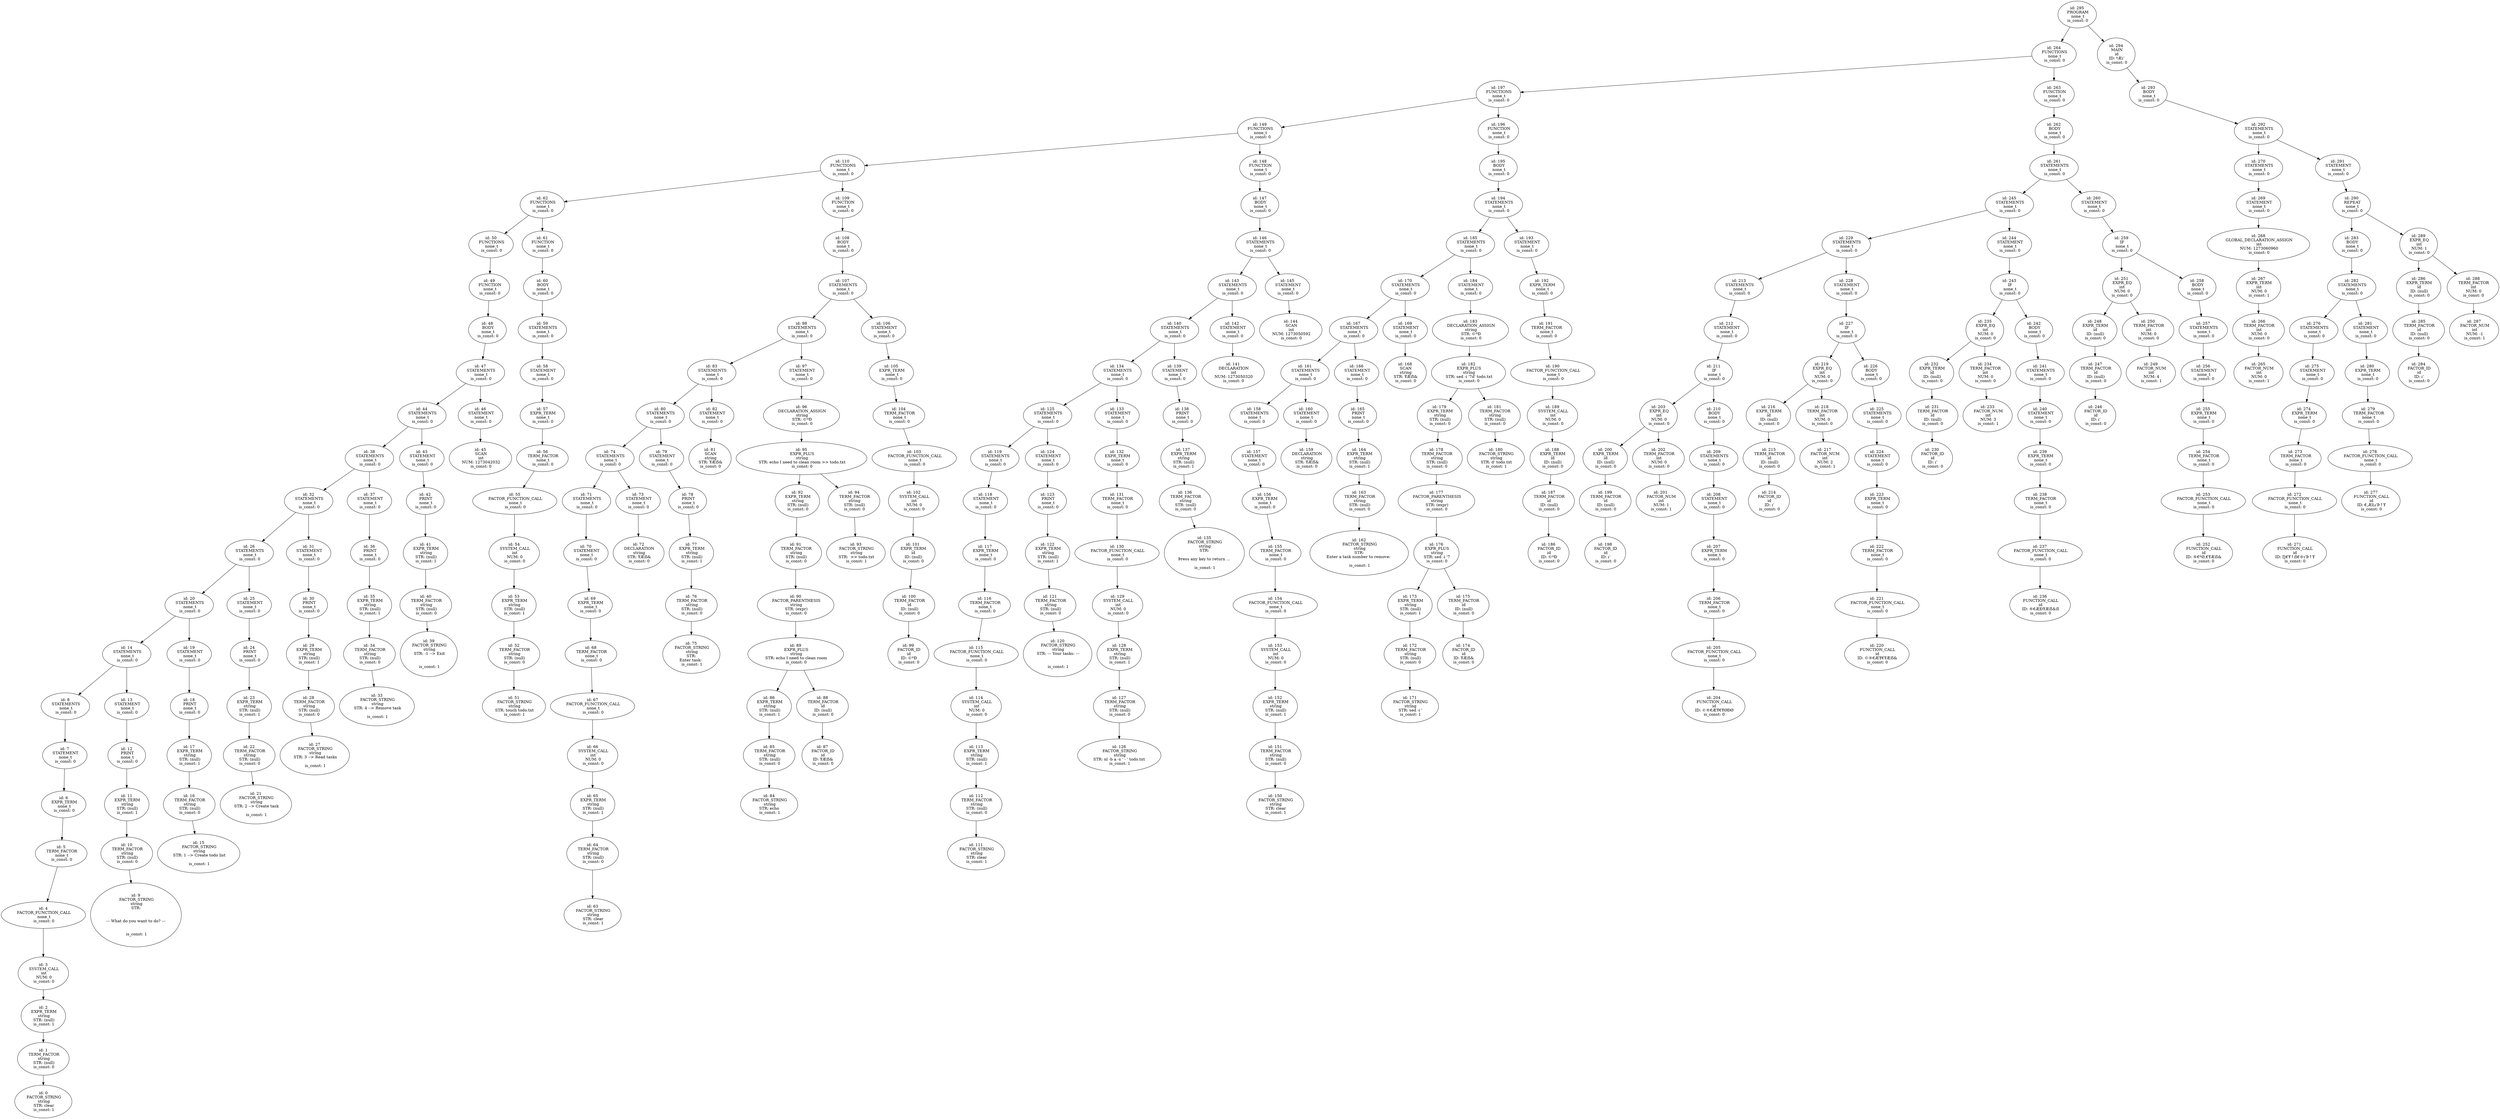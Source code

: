 digraph ast {
n295 [label="id: 295
 PROGRAM
 none_t
 is_const: 0"];
n295 -> n264;
n264 [label="id: 264
 FUNCTIONS
 none_t
 is_const: 0"];
n264 -> n197;
n197 [label="id: 197
 FUNCTIONS
 none_t
 is_const: 0"];
n197 -> n149;
n149 [label="id: 149
 FUNCTIONS
 none_t
 is_const: 0"];
n149 -> n110;
n110 [label="id: 110
 FUNCTIONS
 none_t
 is_const: 0"];
n110 -> n62;
n62 [label="id: 62
 FUNCTIONS
 none_t
 is_const: 0"];
n62 -> n50;
n50 [label="id: 50
 FUNCTIONS
 none_t
 is_const: 0"];
n50 -> n49;
n49 [label="id: 49
 FUNCTION
 none_t
 is_const: 0"];
n49 -> n48;
n48 [label="id: 48
 BODY
 none_t
 is_const: 0"];
n48 -> n47;
n47 [label="id: 47
 STATEMENTS
 none_t
 is_const: 0"];
n47 -> n44;
n44 [label="id: 44
 STATEMENTS
 none_t
 is_const: 0"];
n44 -> n38;
n38 [label="id: 38
 STATEMENTS
 none_t
 is_const: 0"];
n38 -> n32;
n32 [label="id: 32
 STATEMENTS
 none_t
 is_const: 0"];
n32 -> n26;
n26 [label="id: 26
 STATEMENTS
 none_t
 is_const: 0"];
n26 -> n20;
n20 [label="id: 20
 STATEMENTS
 none_t
 is_const: 0"];
n20 -> n14;
n14 [label="id: 14
 STATEMENTS
 none_t
 is_const: 0"];
n14 -> n8;
n8 [label="id: 8
 STATEMENTS
 none_t
 is_const: 0"];
n8 -> n7;
n7 [label="id: 7
 STATEMENT
 none_t
 is_const: 0"];
n7 -> n6;
n6 [label="id: 6
 EXPR_TERM
 none_t
 is_const: 0"];
n6 -> n5;
n5 [label="id: 5
 TERM_FACTOR
 none_t
 is_const: 0"];
n5 -> n4;
n4 [label="id: 4
 FACTOR_FUNCTION_CALL
 none_t
 is_const: 0"];
n4 -> n3;
n3 [label="id: 3
 SYSTEM_CALL
 int
 NUM: 0
 is_const: 0"];
n3 -> n2;
n2 [label="id: 2
 EXPR_TERM
 string
 STR: (null)
 is_const: 1"];
n2 -> n1;
n1 [label="id: 1
 TERM_FACTOR
 string
 STR: (null)
 is_const: 0"];
n1 -> n0;
n0 [label="id: 0
 FACTOR_STRING
 string
 STR: clear
 is_const: 1"];
n14 -> n13;
n13 [label="id: 13
 STATEMENT
 none_t
 is_const: 0"];
n13 -> n12;
n12 [label="id: 12
 PRINT
 none_t
 is_const: 0"];
n12 -> n11;
n11 [label="id: 11
 EXPR_TERM
 string
 STR: (null)
 is_const: 1"];
n11 -> n10;
n10 [label="id: 10
 TERM_FACTOR
 string
 STR: (null)
 is_const: 0"];
n10 -> n9;
n9 [label="id: 9
 FACTOR_STRING
 string
 STR: 


--- What do you want to do? ---


 is_const: 1"];
n20 -> n19;
n19 [label="id: 19
 STATEMENT
 none_t
 is_const: 0"];
n19 -> n18;
n18 [label="id: 18
 PRINT
 none_t
 is_const: 0"];
n18 -> n17;
n17 [label="id: 17
 EXPR_TERM
 string
 STR: (null)
 is_const: 1"];
n17 -> n16;
n16 [label="id: 16
 TERM_FACTOR
 string
 STR: (null)
 is_const: 0"];
n16 -> n15;
n15 [label="id: 15
 FACTOR_STRING
 string
 STR: 1 --> Create todo list

 is_const: 1"];
n26 -> n25;
n25 [label="id: 25
 STATEMENT
 none_t
 is_const: 0"];
n25 -> n24;
n24 [label="id: 24
 PRINT
 none_t
 is_const: 0"];
n24 -> n23;
n23 [label="id: 23
 EXPR_TERM
 string
 STR: (null)
 is_const: 1"];
n23 -> n22;
n22 [label="id: 22
 TERM_FACTOR
 string
 STR: (null)
 is_const: 0"];
n22 -> n21;
n21 [label="id: 21
 FACTOR_STRING
 string
 STR: 2 --> Create task

 is_const: 1"];
n32 -> n31;
n31 [label="id: 31
 STATEMENT
 none_t
 is_const: 0"];
n31 -> n30;
n30 [label="id: 30
 PRINT
 none_t
 is_const: 0"];
n30 -> n29;
n29 [label="id: 29
 EXPR_TERM
 string
 STR: (null)
 is_const: 1"];
n29 -> n28;
n28 [label="id: 28
 TERM_FACTOR
 string
 STR: (null)
 is_const: 0"];
n28 -> n27;
n27 [label="id: 27
 FACTOR_STRING
 string
 STR: 3 --> Read tasks

 is_const: 1"];
n38 -> n37;
n37 [label="id: 37
 STATEMENT
 none_t
 is_const: 0"];
n37 -> n36;
n36 [label="id: 36
 PRINT
 none_t
 is_const: 0"];
n36 -> n35;
n35 [label="id: 35
 EXPR_TERM
 string
 STR: (null)
 is_const: 1"];
n35 -> n34;
n34 [label="id: 34
 TERM_FACTOR
 string
 STR: (null)
 is_const: 0"];
n34 -> n33;
n33 [label="id: 33
 FACTOR_STRING
 string
 STR: 4 --> Remove task

 is_const: 1"];
n44 -> n43;
n43 [label="id: 43
 STATEMENT
 none_t
 is_const: 0"];
n43 -> n42;
n42 [label="id: 42
 PRINT
 none_t
 is_const: 0"];
n42 -> n41;
n41 [label="id: 41
 EXPR_TERM
 string
 STR: (null)
 is_const: 1"];
n41 -> n40;
n40 [label="id: 40
 TERM_FACTOR
 string
 STR: (null)
 is_const: 0"];
n40 -> n39;
n39 [label="id: 39
 FACTOR_STRING
 string
 STR: -1 --> Exit


 is_const: 1"];
n47 -> n46;
n46 [label="id: 46
 STATEMENT
 none_t
 is_const: 0"];
n46 -> n45;
n45 [label="id: 45
 SCAN
 int
 NUM: 1273042032
 is_const: 0"];
n62 -> n61;
n61 [label="id: 61
 FUNCTION
 none_t
 is_const: 0"];
n61 -> n60;
n60 [label="id: 60
 BODY
 none_t
 is_const: 0"];
n60 -> n59;
n59 [label="id: 59
 STATEMENTS
 none_t
 is_const: 0"];
n59 -> n58;
n58 [label="id: 58
 STATEMENT
 none_t
 is_const: 0"];
n58 -> n57;
n57 [label="id: 57
 EXPR_TERM
 none_t
 is_const: 0"];
n57 -> n56;
n56 [label="id: 56
 TERM_FACTOR
 none_t
 is_const: 0"];
n56 -> n55;
n55 [label="id: 55
 FACTOR_FUNCTION_CALL
 none_t
 is_const: 0"];
n55 -> n54;
n54 [label="id: 54
 SYSTEM_CALL
 int
 NUM: 0
 is_const: 0"];
n54 -> n53;
n53 [label="id: 53
 EXPR_TERM
 string
 STR: (null)
 is_const: 1"];
n53 -> n52;
n52 [label="id: 52
 TERM_FACTOR
 string
 STR: (null)
 is_const: 0"];
n52 -> n51;
n51 [label="id: 51
 FACTOR_STRING
 string
 STR: touch todo.txt
 is_const: 1"];
n110 -> n109;
n109 [label="id: 109
 FUNCTION
 none_t
 is_const: 0"];
n109 -> n108;
n108 [label="id: 108
 BODY
 none_t
 is_const: 0"];
n108 -> n107;
n107 [label="id: 107
 STATEMENTS
 none_t
 is_const: 0"];
n107 -> n98;
n98 [label="id: 98
 STATEMENTS
 none_t
 is_const: 0"];
n98 -> n83;
n83 [label="id: 83
 STATEMENTS
 none_t
 is_const: 0"];
n83 -> n80;
n80 [label="id: 80
 STATEMENTS
 none_t
 is_const: 0"];
n80 -> n74;
n74 [label="id: 74
 STATEMENTS
 none_t
 is_const: 0"];
n74 -> n71;
n71 [label="id: 71
 STATEMENTS
 none_t
 is_const: 0"];
n71 -> n70;
n70 [label="id: 70
 STATEMENT
 none_t
 is_const: 0"];
n70 -> n69;
n69 [label="id: 69
 EXPR_TERM
 none_t
 is_const: 0"];
n69 -> n68;
n68 [label="id: 68
 TERM_FACTOR
 none_t
 is_const: 0"];
n68 -> n67;
n67 [label="id: 67
 FACTOR_FUNCTION_CALL
 none_t
 is_const: 0"];
n67 -> n66;
n66 [label="id: 66
 SYSTEM_CALL
 int
 NUM: 0
 is_const: 0"];
n66 -> n65;
n65 [label="id: 65
 EXPR_TERM
 string
 STR: (null)
 is_const: 1"];
n65 -> n64;
n64 [label="id: 64
 TERM_FACTOR
 string
 STR: (null)
 is_const: 0"];
n64 -> n63;
n63 [label="id: 63
 FACTOR_STRING
 string
 STR: clear
 is_const: 1"];
n74 -> n73;
n73 [label="id: 73
 STATEMENT
 none_t
 is_const: 0"];
n73 -> n72;
n72 [label="id: 72
 DECLARATION
 string
 STR: ŦÆẞ&
 is_const: 0"];
n80 -> n79;
n79 [label="id: 79
 STATEMENT
 none_t
 is_const: 0"];
n79 -> n78;
n78 [label="id: 78
 PRINT
 none_t
 is_const: 0"];
n78 -> n77;
n77 [label="id: 77
 EXPR_TERM
 string
 STR: (null)
 is_const: 1"];
n77 -> n76;
n76 [label="id: 76
 TERM_FACTOR
 string
 STR: (null)
 is_const: 0"];
n76 -> n75;
n75 [label="id: 75
 FACTOR_STRING
 string
 STR: 
Enter task: 
 is_const: 1"];
n83 -> n82;
n82 [label="id: 82
 STATEMENT
 none_t
 is_const: 0"];
n82 -> n81;
n81 [label="id: 81
 SCAN
 string
 STR: ŦÆẞ&
 is_const: 0"];
n98 -> n97;
n97 [label="id: 97
 STATEMENT
 none_t
 is_const: 0"];
n97 -> n96;
n96 [label="id: 96
 DECLARATION_ASSIGN
 string
 STR: ©ºÐ
 is_const: 0"];
n96 -> n95;
n95 [label="id: 95
 EXPR_PLUS
 string
 STR: echo I need to clean room >> todo.txt
 is_const: 0"];
n95 -> n92;
n92 [label="id: 92
 EXPR_TERM
 string
 STR: (null)
 is_const: 0"];
n92 -> n91;
n91 [label="id: 91
 TERM_FACTOR
 string
 STR: (null)
 is_const: 0"];
n91 -> n90;
n90 [label="id: 90
 FACTOR_PARENTHESIS
 string
 STR: (expr)
 is_const: 0"];
n90 -> n89;
n89 [label="id: 89
 EXPR_PLUS
 string
 STR: echo I need to clean room
 is_const: 0"];
n89 -> n86;
n86 [label="id: 86
 EXPR_TERM
 string
 STR: (null)
 is_const: 1"];
n86 -> n85;
n85 [label="id: 85
 TERM_FACTOR
 string
 STR: (null)
 is_const: 0"];
n85 -> n84;
n84 [label="id: 84
 FACTOR_STRING
 string
 STR: echo 
 is_const: 1"];
n89 -> n88;
n88 [label="id: 88
 TERM_FACTOR
 id
 ID: (null)
 is_const: 0"];
n88 -> n87;
n87 [label="id: 87
 FACTOR_ID
 id
 ID: ŦÆẞ&
 is_const: 0"];
n95 -> n94;
n94 [label="id: 94
 TERM_FACTOR
 string
 STR: (null)
 is_const: 0"];
n94 -> n93;
n93 [label="id: 93
 FACTOR_STRING
 string
 STR:  >> todo.txt
 is_const: 1"];
n107 -> n106;
n106 [label="id: 106
 STATEMENT
 none_t
 is_const: 0"];
n106 -> n105;
n105 [label="id: 105
 EXPR_TERM
 none_t
 is_const: 0"];
n105 -> n104;
n104 [label="id: 104
 TERM_FACTOR
 none_t
 is_const: 0"];
n104 -> n103;
n103 [label="id: 103
 FACTOR_FUNCTION_CALL
 none_t
 is_const: 0"];
n103 -> n102;
n102 [label="id: 102
 SYSTEM_CALL
 int
 NUM: 0
 is_const: 0"];
n102 -> n101;
n101 [label="id: 101
 EXPR_TERM
 id
 ID: (null)
 is_const: 0"];
n101 -> n100;
n100 [label="id: 100
 TERM_FACTOR
 id
 ID: (null)
 is_const: 0"];
n100 -> n99;
n99 [label="id: 99
 FACTOR_ID
 id
 ID: ©ºÐ
 is_const: 0"];
n149 -> n148;
n148 [label="id: 148
 FUNCTION
 none_t
 is_const: 0"];
n148 -> n147;
n147 [label="id: 147
 BODY
 none_t
 is_const: 0"];
n147 -> n146;
n146 [label="id: 146
 STATEMENTS
 none_t
 is_const: 0"];
n146 -> n143;
n143 [label="id: 143
 STATEMENTS
 none_t
 is_const: 0"];
n143 -> n140;
n140 [label="id: 140
 STATEMENTS
 none_t
 is_const: 0"];
n140 -> n134;
n134 [label="id: 134
 STATEMENTS
 none_t
 is_const: 0"];
n134 -> n125;
n125 [label="id: 125
 STATEMENTS
 none_t
 is_const: 0"];
n125 -> n119;
n119 [label="id: 119
 STATEMENTS
 none_t
 is_const: 0"];
n119 -> n118;
n118 [label="id: 118
 STATEMENT
 none_t
 is_const: 0"];
n118 -> n117;
n117 [label="id: 117
 EXPR_TERM
 none_t
 is_const: 0"];
n117 -> n116;
n116 [label="id: 116
 TERM_FACTOR
 none_t
 is_const: 0"];
n116 -> n115;
n115 [label="id: 115
 FACTOR_FUNCTION_CALL
 none_t
 is_const: 0"];
n115 -> n114;
n114 [label="id: 114
 SYSTEM_CALL
 int
 NUM: 0
 is_const: 0"];
n114 -> n113;
n113 [label="id: 113
 EXPR_TERM
 string
 STR: (null)
 is_const: 1"];
n113 -> n112;
n112 [label="id: 112
 TERM_FACTOR
 string
 STR: (null)
 is_const: 0"];
n112 -> n111;
n111 [label="id: 111
 FACTOR_STRING
 string
 STR: clear
 is_const: 1"];
n125 -> n124;
n124 [label="id: 124
 STATEMENT
 none_t
 is_const: 0"];
n124 -> n123;
n123 [label="id: 123
 PRINT
 none_t
 is_const: 0"];
n123 -> n122;
n122 [label="id: 122
 EXPR_TERM
 string
 STR: (null)
 is_const: 1"];
n122 -> n121;
n121 [label="id: 121
 TERM_FACTOR
 string
 STR: (null)
 is_const: 0"];
n121 -> n120;
n120 [label="id: 120
 FACTOR_STRING
 string
 STR: --- Your tasks: ---


 is_const: 1"];
n134 -> n133;
n133 [label="id: 133
 STATEMENT
 none_t
 is_const: 0"];
n133 -> n132;
n132 [label="id: 132
 EXPR_TERM
 none_t
 is_const: 0"];
n132 -> n131;
n131 [label="id: 131
 TERM_FACTOR
 none_t
 is_const: 0"];
n131 -> n130;
n130 [label="id: 130
 FACTOR_FUNCTION_CALL
 none_t
 is_const: 0"];
n130 -> n129;
n129 [label="id: 129
 SYSTEM_CALL
 int
 NUM: 0
 is_const: 0"];
n129 -> n128;
n128 [label="id: 128
 EXPR_TERM
 string
 STR: (null)
 is_const: 1"];
n128 -> n127;
n127 [label="id: 127
 TERM_FACTOR
 string
 STR: (null)
 is_const: 0"];
n127 -> n126;
n126 [label="id: 126
 FACTOR_STRING
 string
 STR: nl -b a -s ' - ' todo.txt 
 is_const: 1"];
n140 -> n139;
n139 [label="id: 139
 STATEMENT
 none_t
 is_const: 0"];
n139 -> n138;
n138 [label="id: 138
 PRINT
 none_t
 is_const: 0"];
n138 -> n137;
n137 [label="id: 137
 EXPR_TERM
 string
 STR: (null)
 is_const: 1"];
n137 -> n136;
n136 [label="id: 136
 TERM_FACTOR
 string
 STR: (null)
 is_const: 0"];
n136 -> n135;
n135 [label="id: 135
 FACTOR_STRING
 string
 STR: 

Þress any key to return ...

 is_const: 1"];
n143 -> n142;
n142 [label="id: 142
 STATEMENT
 none_t
 is_const: 0"];
n142 -> n141;
n141 [label="id: 141
 DECLARATION
 int
 NUM: 1273050320
 is_const: 0"];
n146 -> n145;
n145 [label="id: 145
 STATEMENT
 none_t
 is_const: 0"];
n145 -> n144;
n144 [label="id: 144
 SCAN
 int
 NUM: 1273050592
 is_const: 0"];
n197 -> n196;
n196 [label="id: 196
 FUNCTION
 none_t
 is_const: 0"];
n196 -> n195;
n195 [label="id: 195
 BODY
 none_t
 is_const: 0"];
n195 -> n194;
n194 [label="id: 194
 STATEMENTS
 none_t
 is_const: 0"];
n194 -> n185;
n185 [label="id: 185
 STATEMENTS
 none_t
 is_const: 0"];
n185 -> n170;
n170 [label="id: 170
 STATEMENTS
 none_t
 is_const: 0"];
n170 -> n167;
n167 [label="id: 167
 STATEMENTS
 none_t
 is_const: 0"];
n167 -> n161;
n161 [label="id: 161
 STATEMENTS
 none_t
 is_const: 0"];
n161 -> n158;
n158 [label="id: 158
 STATEMENTS
 none_t
 is_const: 0"];
n158 -> n157;
n157 [label="id: 157
 STATEMENT
 none_t
 is_const: 0"];
n157 -> n156;
n156 [label="id: 156
 EXPR_TERM
 none_t
 is_const: 0"];
n156 -> n155;
n155 [label="id: 155
 TERM_FACTOR
 none_t
 is_const: 0"];
n155 -> n154;
n154 [label="id: 154
 FACTOR_FUNCTION_CALL
 none_t
 is_const: 0"];
n154 -> n153;
n153 [label="id: 153
 SYSTEM_CALL
 int
 NUM: 0
 is_const: 0"];
n153 -> n152;
n152 [label="id: 152
 EXPR_TERM
 string
 STR: (null)
 is_const: 1"];
n152 -> n151;
n151 [label="id: 151
 TERM_FACTOR
 string
 STR: (null)
 is_const: 0"];
n151 -> n150;
n150 [label="id: 150
 FACTOR_STRING
 string
 STR: clear
 is_const: 1"];
n161 -> n160;
n160 [label="id: 160
 STATEMENT
 none_t
 is_const: 0"];
n160 -> n159;
n159 [label="id: 159
 DECLARATION
 string
 STR: ŦÆẞ&
 is_const: 0"];
n167 -> n166;
n166 [label="id: 166
 STATEMENT
 none_t
 is_const: 0"];
n166 -> n165;
n165 [label="id: 165
 PRINT
 none_t
 is_const: 0"];
n165 -> n164;
n164 [label="id: 164
 EXPR_TERM
 string
 STR: (null)
 is_const: 1"];
n164 -> n163;
n163 [label="id: 163
 TERM_FACTOR
 string
 STR: (null)
 is_const: 0"];
n163 -> n162;
n162 [label="id: 162
 FACTOR_STRING
 string
 STR: 
Enter a task number to remove: 

 is_const: 1"];
n170 -> n169;
n169 [label="id: 169
 STATEMENT
 none_t
 is_const: 0"];
n169 -> n168;
n168 [label="id: 168
 SCAN
 string
 STR: ŦÆẞ&
 is_const: 0"];
n185 -> n184;
n184 [label="id: 184
 STATEMENT
 none_t
 is_const: 0"];
n184 -> n183;
n183 [label="id: 183
 DECLARATION_ASSIGN
 string
 STR: ©ºÐ
 is_const: 0"];
n183 -> n182;
n182 [label="id: 182
 EXPR_PLUS
 string
 STR: sed -i '7d' todo.txt
 is_const: 0"];
n182 -> n179;
n179 [label="id: 179
 EXPR_TERM
 string
 STR: (null)
 is_const: 0"];
n179 -> n178;
n178 [label="id: 178
 TERM_FACTOR
 string
 STR: (null)
 is_const: 0"];
n178 -> n177;
n177 [label="id: 177
 FACTOR_PARENTHESIS
 string
 STR: (expr)
 is_const: 0"];
n177 -> n176;
n176 [label="id: 176
 EXPR_PLUS
 string
 STR: sed -i '7
 is_const: 0"];
n176 -> n173;
n173 [label="id: 173
 EXPR_TERM
 string
 STR: (null)
 is_const: 1"];
n173 -> n172;
n172 [label="id: 172
 TERM_FACTOR
 string
 STR: (null)
 is_const: 0"];
n172 -> n171;
n171 [label="id: 171
 FACTOR_STRING
 string
 STR: sed -i '
 is_const: 1"];
n176 -> n175;
n175 [label="id: 175
 TERM_FACTOR
 id
 ID: (null)
 is_const: 0"];
n175 -> n174;
n174 [label="id: 174
 FACTOR_ID
 id
 ID: ŦÆẞ&
 is_const: 0"];
n182 -> n181;
n181 [label="id: 181
 TERM_FACTOR
 string
 STR: (null)
 is_const: 0"];
n181 -> n180;
n180 [label="id: 180
 FACTOR_STRING
 string
 STR: d' todo.txt
 is_const: 1"];
n194 -> n193;
n193 [label="id: 193
 STATEMENT
 none_t
 is_const: 0"];
n193 -> n192;
n192 [label="id: 192
 EXPR_TERM
 none_t
 is_const: 0"];
n192 -> n191;
n191 [label="id: 191
 TERM_FACTOR
 none_t
 is_const: 0"];
n191 -> n190;
n190 [label="id: 190
 FACTOR_FUNCTION_CALL
 none_t
 is_const: 0"];
n190 -> n189;
n189 [label="id: 189
 SYSTEM_CALL
 int
 NUM: 0
 is_const: 0"];
n189 -> n188;
n188 [label="id: 188
 EXPR_TERM
 id
 ID: (null)
 is_const: 0"];
n188 -> n187;
n187 [label="id: 187
 TERM_FACTOR
 id
 ID: (null)
 is_const: 0"];
n187 -> n186;
n186 [label="id: 186
 FACTOR_ID
 id
 ID: ©ºÐ
 is_const: 0"];
n264 -> n263;
n263 [label="id: 263
 FUNCTION
 none_t
 is_const: 0"];
n263 -> n262;
n262 [label="id: 262
 BODY
 none_t
 is_const: 0"];
n262 -> n261;
n261 [label="id: 261
 STATEMENTS
 none_t
 is_const: 0"];
n261 -> n245;
n245 [label="id: 245
 STATEMENTS
 none_t
 is_const: 0"];
n245 -> n229;
n229 [label="id: 229
 STATEMENTS
 none_t
 is_const: 0"];
n229 -> n213;
n213 [label="id: 213
 STATEMENTS
 none_t
 is_const: 0"];
n213 -> n212;
n212 [label="id: 212
 STATEMENT
 none_t
 is_const: 0"];
n212 -> n211;
n211 [label="id: 211
 IF
 none_t
 is_const: 0"];
n211 -> n203;
n203 [label="id: 203
 EXPR_EQ
 int
 NUM: 0
 is_const: 0"];
n203 -> n200;
n200 [label="id: 200
 EXPR_TERM
 id
 ID: (null)
 is_const: 0"];
n200 -> n199;
n199 [label="id: 199
 TERM_FACTOR
 id
 ID: (null)
 is_const: 0"];
n199 -> n198;
n198 [label="id: 198
 FACTOR_ID
 id
 ID: ı’
 is_const: 0"];
n203 -> n202;
n202 [label="id: 202
 TERM_FACTOR
 int
 NUM: 0
 is_const: 0"];
n202 -> n201;
n201 [label="id: 201
 FACTOR_NUM
 int
 NUM: 1
 is_const: 1"];
n211 -> n210;
n210 [label="id: 210
 BODY
 none_t
 is_const: 0"];
n210 -> n209;
n209 [label="id: 209
 STATEMENTS
 none_t
 is_const: 0"];
n209 -> n208;
n208 [label="id: 208
 STATEMENT
 none_t
 is_const: 0"];
n208 -> n207;
n207 [label="id: 207
 EXPR_TERM
 none_t
 is_const: 0"];
n207 -> n206;
n206 [label="id: 206
 TERM_FACTOR
 none_t
 is_const: 0"];
n206 -> n205;
n205 [label="id: 205
 FACTOR_FUNCTION_CALL
 none_t
 is_const: 0"];
n205 -> n204;
n204 [label="id: 204
 FUNCTION_CALL
 id
 ID: ©®€ÆŦ€ŦØÐØ
 is_const: 0"];
n229 -> n228;
n228 [label="id: 228
 STATEMENT
 none_t
 is_const: 0"];
n228 -> n227;
n227 [label="id: 227
 IF
 none_t
 is_const: 0"];
n227 -> n219;
n219 [label="id: 219
 EXPR_EQ
 int
 NUM: 0
 is_const: 0"];
n219 -> n216;
n216 [label="id: 216
 EXPR_TERM
 id
 ID: (null)
 is_const: 0"];
n216 -> n215;
n215 [label="id: 215
 TERM_FACTOR
 id
 ID: (null)
 is_const: 0"];
n215 -> n214;
n214 [label="id: 214
 FACTOR_ID
 id
 ID: ı’
 is_const: 0"];
n219 -> n218;
n218 [label="id: 218
 TERM_FACTOR
 int
 NUM: 0
 is_const: 0"];
n218 -> n217;
n217 [label="id: 217
 FACTOR_NUM
 int
 NUM: 2
 is_const: 1"];
n227 -> n226;
n226 [label="id: 226
 BODY
 none_t
 is_const: 0"];
n226 -> n225;
n225 [label="id: 225
 STATEMENTS
 none_t
 is_const: 0"];
n225 -> n224;
n224 [label="id: 224
 STATEMENT
 none_t
 is_const: 0"];
n224 -> n223;
n223 [label="id: 223
 EXPR_TERM
 none_t
 is_const: 0"];
n223 -> n222;
n222 [label="id: 222
 TERM_FACTOR
 none_t
 is_const: 0"];
n222 -> n221;
n221 [label="id: 221
 FACTOR_FUNCTION_CALL
 none_t
 is_const: 0"];
n221 -> n220;
n220 [label="id: 220
 FUNCTION_CALL
 id
 ID: ©®€ÆŦ€ŦÆẞ&
 is_const: 0"];
n245 -> n244;
n244 [label="id: 244
 STATEMENT
 none_t
 is_const: 0"];
n244 -> n243;
n243 [label="id: 243
 IF
 none_t
 is_const: 0"];
n243 -> n235;
n235 [label="id: 235
 EXPR_EQ
 int
 NUM: 0
 is_const: 0"];
n235 -> n232;
n232 [label="id: 232
 EXPR_TERM
 id
 ID: (null)
 is_const: 0"];
n232 -> n231;
n231 [label="id: 231
 TERM_FACTOR
 id
 ID: (null)
 is_const: 0"];
n231 -> n230;
n230 [label="id: 230
 FACTOR_ID
 id
 ID: ı’
 is_const: 0"];
n235 -> n234;
n234 [label="id: 234
 TERM_FACTOR
 int
 NUM: 0
 is_const: 0"];
n234 -> n233;
n233 [label="id: 233
 FACTOR_NUM
 int
 NUM: 3
 is_const: 1"];
n243 -> n242;
n242 [label="id: 242
 BODY
 none_t
 is_const: 0"];
n242 -> n241;
n241 [label="id: 241
 STATEMENTS
 none_t
 is_const: 0"];
n241 -> n240;
n240 [label="id: 240
 STATEMENT
 none_t
 is_const: 0"];
n240 -> n239;
n239 [label="id: 239
 EXPR_TERM
 none_t
 is_const: 0"];
n239 -> n238;
n238 [label="id: 238
 TERM_FACTOR
 none_t
 is_const: 0"];
n238 -> n237;
n237 [label="id: 237
 FACTOR_FUNCTION_CALL
 none_t
 is_const: 0"];
n237 -> n236;
n236 [label="id: 236
 FUNCTION_CALL
 id
 ID: ®€ÆÐŦÆẞ&ẞ
 is_const: 0"];
n261 -> n260;
n260 [label="id: 260
 STATEMENT
 none_t
 is_const: 0"];
n260 -> n259;
n259 [label="id: 259
 IF
 none_t
 is_const: 0"];
n259 -> n251;
n251 [label="id: 251
 EXPR_EQ
 int
 NUM: 0
 is_const: 0"];
n251 -> n248;
n248 [label="id: 248
 EXPR_TERM
 id
 ID: (null)
 is_const: 0"];
n248 -> n247;
n247 [label="id: 247
 TERM_FACTOR
 id
 ID: (null)
 is_const: 0"];
n247 -> n246;
n246 [label="id: 246
 FACTOR_ID
 id
 ID: ı’
 is_const: 0"];
n251 -> n250;
n250 [label="id: 250
 TERM_FACTOR
 int
 NUM: 0
 is_const: 0"];
n250 -> n249;
n249 [label="id: 249
 FACTOR_NUM
 int
 NUM: 4
 is_const: 1"];
n259 -> n258;
n258 [label="id: 258
 BODY
 none_t
 is_const: 0"];
n258 -> n257;
n257 [label="id: 257
 STATEMENTS
 none_t
 is_const: 0"];
n257 -> n256;
n256 [label="id: 256
 STATEMENT
 none_t
 is_const: 0"];
n256 -> n255;
n255 [label="id: 255
 EXPR_TERM
 none_t
 is_const: 0"];
n255 -> n254;
n254 [label="id: 254
 TERM_FACTOR
 none_t
 is_const: 0"];
n254 -> n253;
n253 [label="id: 253
 FACTOR_FUNCTION_CALL
 none_t
 is_const: 0"];
n253 -> n252;
n252 [label="id: 252
 FUNCTION_CALL
 id
 ID: ®€ºØ‚€ŦÆẞ&
 is_const: 0"];
n295 -> n294;
n294 [label="id: 294
 MAIN
 id
 ID: ºÆı’
 is_const: 0"];
n294 -> n293;
n293 [label="id: 293
 BODY
 none_t
 is_const: 0"];
n293 -> n292;
n292 [label="id: 292
 STATEMENTS
 none_t
 is_const: 0"];
n292 -> n270;
n270 [label="id: 270
 STATEMENTS
 none_t
 is_const: 0"];
n270 -> n269;
n269 [label="id: 269
 STATEMENT
 none_t
 is_const: 0"];
n269 -> n268;
n268 [label="id: 268
 GLOBAL_DECLARATION_ASSIGN
 int
 NUM: 1273060960
 is_const: 0"];
n268 -> n267;
n267 [label="id: 267
 EXPR_TERM
 int
 NUM: 0
 is_const: 1"];
n267 -> n266;
n266 [label="id: 266
 TERM_FACTOR
 int
 NUM: 0
 is_const: 0"];
n266 -> n265;
n265 [label="id: 265
 FACTOR_NUM
 int
 NUM: 0
 is_const: 1"];
n292 -> n291;
n291 [label="id: 291
 STATEMENT
 none_t
 is_const: 0"];
n291 -> n290;
n290 [label="id: 290
 REPEAT
 none_t
 is_const: 0"];
n290 -> n283;
n283 [label="id: 283
 BODY
 none_t
 is_const: 0"];
n283 -> n282;
n282 [label="id: 282
 STATEMENTS
 none_t
 is_const: 0"];
n282 -> n276;
n276 [label="id: 276
 STATEMENTS
 none_t
 is_const: 0"];
n276 -> n275;
n275 [label="id: 275
 STATEMENT
 none_t
 is_const: 0"];
n275 -> n274;
n274 [label="id: 274
 EXPR_TERM
 none_t
 is_const: 0"];
n274 -> n273;
n273 [label="id: 273
 TERM_FACTOR
 none_t
 is_const: 0"];
n273 -> n272;
n272 [label="id: 272
 FACTOR_FUNCTION_CALL
 none_t
 is_const: 0"];
n272 -> n271;
n271 [label="id: 271
 FUNCTION_CALL
 id
 ID: Ŋ€Ŧ↑ẞ€®ı’Þ↑Ŧ
 is_const: 0"];
n282 -> n281;
n281 [label="id: 281
 STATEMENT
 none_t
 is_const: 0"];
n281 -> n280;
n280 [label="id: 280
 EXPR_TERM
 none_t
 is_const: 0"];
n280 -> n279;
n279 [label="id: 279
 TERM_FACTOR
 none_t
 is_const: 0"];
n279 -> n278;
n278 [label="id: 278
 FACTOR_FUNCTION_CALL
 none_t
 is_const: 0"];
n278 -> n277;
n277 [label="id: 277
 FUNCTION_CALL
 id
 ID: €‚ÆŁı’Þ↑Ŧ
 is_const: 0"];
n290 -> n289;
n289 [label="id: 289
 EXPR_EQ
 int
 NUM: 1
 is_const: 0"];
n289 -> n286;
n286 [label="id: 286
 EXPR_TERM
 id
 ID: (null)
 is_const: 0"];
n286 -> n285;
n285 [label="id: 285
 TERM_FACTOR
 id
 ID: (null)
 is_const: 0"];
n285 -> n284;
n284 [label="id: 284
 FACTOR_ID
 id
 ID: ı’
 is_const: 0"];
n289 -> n288;
n288 [label="id: 288
 TERM_FACTOR
 int
 NUM: 0
 is_const: 0"];
n288 -> n287;
n287 [label="id: 287
 FACTOR_NUM
 int
 NUM: -1
 is_const: 1"];
}

